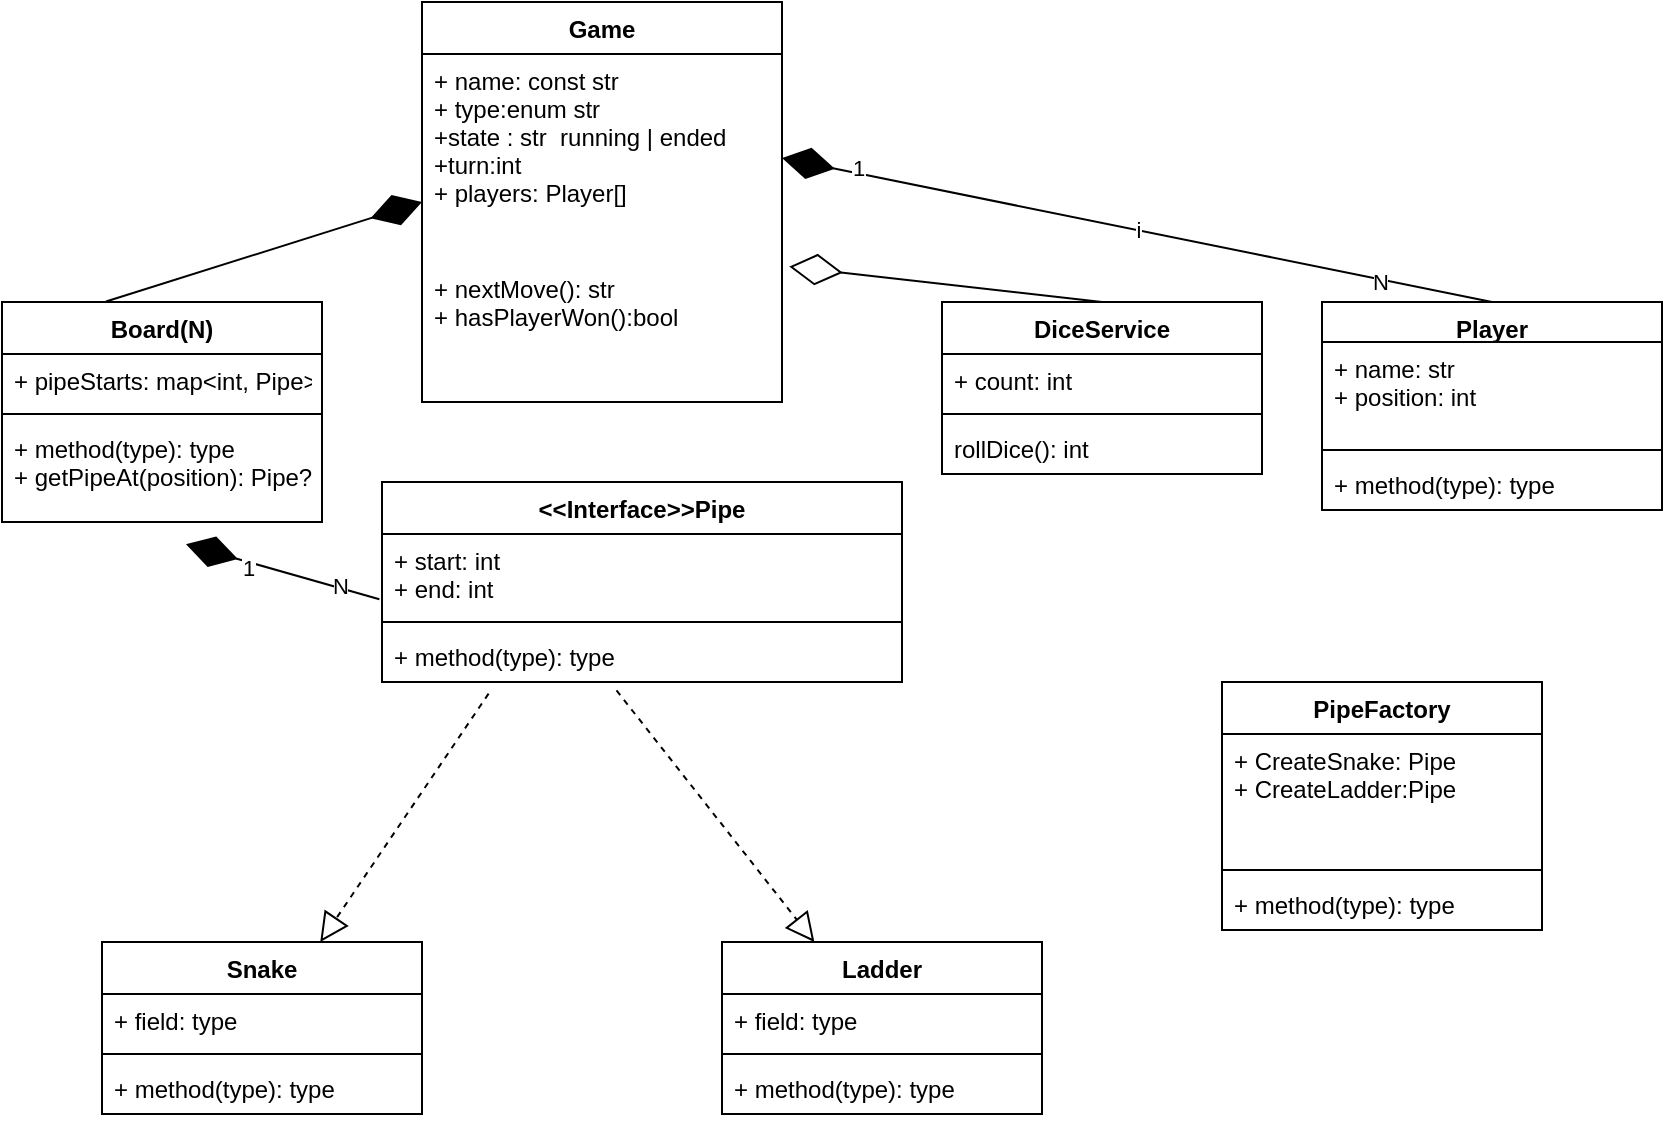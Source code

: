 <mxfile version="17.5.1" type="device"><diagram id="u-p0kDJnYo3dF7MFtrRW" name="Page-1"><mxGraphModel dx="1483" dy="1870" grid="1" gridSize="10" guides="1" tooltips="1" connect="1" arrows="1" fold="1" page="1" pageScale="1" pageWidth="850" pageHeight="1100" math="0" shadow="0"><root><mxCell id="0"/><mxCell id="1" parent="0"/><mxCell id="gpQGsOKY_pPerB1_eQoS-1" value="Board(N)" style="swimlane;fontStyle=1;align=center;verticalAlign=top;childLayout=stackLayout;horizontal=1;startSize=26;horizontalStack=0;resizeParent=1;resizeParentMax=0;resizeLast=0;collapsible=1;marginBottom=0;" vertex="1" parent="1"><mxGeometry y="90" width="160" height="110" as="geometry"/></mxCell><mxCell id="gpQGsOKY_pPerB1_eQoS-2" value="+ pipeStarts: map&lt;int, Pipe&gt;" style="text;strokeColor=none;fillColor=none;align=left;verticalAlign=top;spacingLeft=4;spacingRight=4;overflow=hidden;rotatable=0;points=[[0,0.5],[1,0.5]];portConstraint=eastwest;" vertex="1" parent="gpQGsOKY_pPerB1_eQoS-1"><mxGeometry y="26" width="160" height="26" as="geometry"/></mxCell><mxCell id="gpQGsOKY_pPerB1_eQoS-3" value="" style="line;strokeWidth=1;fillColor=none;align=left;verticalAlign=middle;spacingTop=-1;spacingLeft=3;spacingRight=3;rotatable=0;labelPosition=right;points=[];portConstraint=eastwest;" vertex="1" parent="gpQGsOKY_pPerB1_eQoS-1"><mxGeometry y="52" width="160" height="8" as="geometry"/></mxCell><mxCell id="gpQGsOKY_pPerB1_eQoS-4" value="+ method(type): type&#10;+ getPipeAt(position): Pipe?" style="text;strokeColor=none;fillColor=none;align=left;verticalAlign=top;spacingLeft=4;spacingRight=4;overflow=hidden;rotatable=0;points=[[0,0.5],[1,0.5]];portConstraint=eastwest;" vertex="1" parent="gpQGsOKY_pPerB1_eQoS-1"><mxGeometry y="60" width="160" height="50" as="geometry"/></mxCell><mxCell id="gpQGsOKY_pPerB1_eQoS-5" value="DiceService" style="swimlane;fontStyle=1;align=center;verticalAlign=top;childLayout=stackLayout;horizontal=1;startSize=26;horizontalStack=0;resizeParent=1;resizeParentMax=0;resizeLast=0;collapsible=1;marginBottom=0;" vertex="1" parent="1"><mxGeometry x="470" y="90" width="160" height="86" as="geometry"/></mxCell><mxCell id="gpQGsOKY_pPerB1_eQoS-6" value="+ count: int" style="text;strokeColor=none;fillColor=none;align=left;verticalAlign=top;spacingLeft=4;spacingRight=4;overflow=hidden;rotatable=0;points=[[0,0.5],[1,0.5]];portConstraint=eastwest;" vertex="1" parent="gpQGsOKY_pPerB1_eQoS-5"><mxGeometry y="26" width="160" height="26" as="geometry"/></mxCell><mxCell id="gpQGsOKY_pPerB1_eQoS-7" value="" style="line;strokeWidth=1;fillColor=none;align=left;verticalAlign=middle;spacingTop=-1;spacingLeft=3;spacingRight=3;rotatable=0;labelPosition=right;points=[];portConstraint=eastwest;" vertex="1" parent="gpQGsOKY_pPerB1_eQoS-5"><mxGeometry y="52" width="160" height="8" as="geometry"/></mxCell><mxCell id="gpQGsOKY_pPerB1_eQoS-8" value="rollDice(): int" style="text;strokeColor=none;fillColor=none;align=left;verticalAlign=top;spacingLeft=4;spacingRight=4;overflow=hidden;rotatable=0;points=[[0,0.5],[1,0.5]];portConstraint=eastwest;" vertex="1" parent="gpQGsOKY_pPerB1_eQoS-5"><mxGeometry y="60" width="160" height="26" as="geometry"/></mxCell><mxCell id="gpQGsOKY_pPerB1_eQoS-10" value="Snake" style="swimlane;fontStyle=1;align=center;verticalAlign=top;childLayout=stackLayout;horizontal=1;startSize=26;horizontalStack=0;resizeParent=1;resizeParentMax=0;resizeLast=0;collapsible=1;marginBottom=0;" vertex="1" parent="1"><mxGeometry x="50" y="410" width="160" height="86" as="geometry"/></mxCell><mxCell id="gpQGsOKY_pPerB1_eQoS-11" value="+ field: type" style="text;strokeColor=none;fillColor=none;align=left;verticalAlign=top;spacingLeft=4;spacingRight=4;overflow=hidden;rotatable=0;points=[[0,0.5],[1,0.5]];portConstraint=eastwest;" vertex="1" parent="gpQGsOKY_pPerB1_eQoS-10"><mxGeometry y="26" width="160" height="26" as="geometry"/></mxCell><mxCell id="gpQGsOKY_pPerB1_eQoS-12" value="" style="line;strokeWidth=1;fillColor=none;align=left;verticalAlign=middle;spacingTop=-1;spacingLeft=3;spacingRight=3;rotatable=0;labelPosition=right;points=[];portConstraint=eastwest;" vertex="1" parent="gpQGsOKY_pPerB1_eQoS-10"><mxGeometry y="52" width="160" height="8" as="geometry"/></mxCell><mxCell id="gpQGsOKY_pPerB1_eQoS-13" value="+ method(type): type" style="text;strokeColor=none;fillColor=none;align=left;verticalAlign=top;spacingLeft=4;spacingRight=4;overflow=hidden;rotatable=0;points=[[0,0.5],[1,0.5]];portConstraint=eastwest;" vertex="1" parent="gpQGsOKY_pPerB1_eQoS-10"><mxGeometry y="60" width="160" height="26" as="geometry"/></mxCell><mxCell id="gpQGsOKY_pPerB1_eQoS-14" value="Ladder" style="swimlane;fontStyle=1;align=center;verticalAlign=top;childLayout=stackLayout;horizontal=1;startSize=26;horizontalStack=0;resizeParent=1;resizeParentMax=0;resizeLast=0;collapsible=1;marginBottom=0;" vertex="1" parent="1"><mxGeometry x="360" y="410" width="160" height="86" as="geometry"/></mxCell><mxCell id="gpQGsOKY_pPerB1_eQoS-15" value="+ field: type" style="text;strokeColor=none;fillColor=none;align=left;verticalAlign=top;spacingLeft=4;spacingRight=4;overflow=hidden;rotatable=0;points=[[0,0.5],[1,0.5]];portConstraint=eastwest;" vertex="1" parent="gpQGsOKY_pPerB1_eQoS-14"><mxGeometry y="26" width="160" height="26" as="geometry"/></mxCell><mxCell id="gpQGsOKY_pPerB1_eQoS-16" value="" style="line;strokeWidth=1;fillColor=none;align=left;verticalAlign=middle;spacingTop=-1;spacingLeft=3;spacingRight=3;rotatable=0;labelPosition=right;points=[];portConstraint=eastwest;" vertex="1" parent="gpQGsOKY_pPerB1_eQoS-14"><mxGeometry y="52" width="160" height="8" as="geometry"/></mxCell><mxCell id="gpQGsOKY_pPerB1_eQoS-17" value="+ method(type): type" style="text;strokeColor=none;fillColor=none;align=left;verticalAlign=top;spacingLeft=4;spacingRight=4;overflow=hidden;rotatable=0;points=[[0,0.5],[1,0.5]];portConstraint=eastwest;" vertex="1" parent="gpQGsOKY_pPerB1_eQoS-14"><mxGeometry y="60" width="160" height="26" as="geometry"/></mxCell><mxCell id="gpQGsOKY_pPerB1_eQoS-24" value="&lt;&lt;Interface&gt;&gt;Pipe" style="swimlane;fontStyle=1;align=center;verticalAlign=top;childLayout=stackLayout;horizontal=1;startSize=26;horizontalStack=0;resizeParent=1;resizeParentMax=0;resizeLast=0;collapsible=1;marginBottom=0;" vertex="1" parent="1"><mxGeometry x="190" y="180" width="260" height="100" as="geometry"/></mxCell><mxCell id="gpQGsOKY_pPerB1_eQoS-25" value="+ start: int&#10;+ end: int" style="text;strokeColor=none;fillColor=none;align=left;verticalAlign=top;spacingLeft=4;spacingRight=4;overflow=hidden;rotatable=0;points=[[0,0.5],[1,0.5]];portConstraint=eastwest;" vertex="1" parent="gpQGsOKY_pPerB1_eQoS-24"><mxGeometry y="26" width="260" height="40" as="geometry"/></mxCell><mxCell id="gpQGsOKY_pPerB1_eQoS-26" value="" style="line;strokeWidth=1;fillColor=none;align=left;verticalAlign=middle;spacingTop=-1;spacingLeft=3;spacingRight=3;rotatable=0;labelPosition=right;points=[];portConstraint=eastwest;" vertex="1" parent="gpQGsOKY_pPerB1_eQoS-24"><mxGeometry y="66" width="260" height="8" as="geometry"/></mxCell><mxCell id="gpQGsOKY_pPerB1_eQoS-27" value="+ method(type): type" style="text;strokeColor=none;fillColor=none;align=left;verticalAlign=top;spacingLeft=4;spacingRight=4;overflow=hidden;rotatable=0;points=[[0,0.5],[1,0.5]];portConstraint=eastwest;" vertex="1" parent="gpQGsOKY_pPerB1_eQoS-24"><mxGeometry y="74" width="260" height="26" as="geometry"/></mxCell><mxCell id="gpQGsOKY_pPerB1_eQoS-30" value="" style="endArrow=block;dashed=1;endFill=0;endSize=12;html=1;rounded=0;exitX=0.205;exitY=1.223;exitDx=0;exitDy=0;exitPerimeter=0;" edge="1" parent="1" source="gpQGsOKY_pPerB1_eQoS-27" target="gpQGsOKY_pPerB1_eQoS-10"><mxGeometry width="160" relative="1" as="geometry"><mxPoint x="190" y="280" as="sourcePoint"/><mxPoint x="350" y="280" as="targetPoint"/></mxGeometry></mxCell><mxCell id="gpQGsOKY_pPerB1_eQoS-31" value="" style="endArrow=block;dashed=1;endFill=0;endSize=12;html=1;rounded=0;exitX=0.451;exitY=1.162;exitDx=0;exitDy=0;exitPerimeter=0;" edge="1" parent="1" source="gpQGsOKY_pPerB1_eQoS-27" target="gpQGsOKY_pPerB1_eQoS-14"><mxGeometry width="160" relative="1" as="geometry"><mxPoint x="190" y="280" as="sourcePoint"/><mxPoint x="350" y="280" as="targetPoint"/></mxGeometry></mxCell><mxCell id="gpQGsOKY_pPerB1_eQoS-33" value="" style="endArrow=diamondThin;endFill=1;endSize=24;html=1;rounded=0;entryX=0.575;entryY=1.223;entryDx=0;entryDy=0;entryPerimeter=0;exitX=-0.005;exitY=0.815;exitDx=0;exitDy=0;exitPerimeter=0;" edge="1" parent="1" source="gpQGsOKY_pPerB1_eQoS-25" target="gpQGsOKY_pPerB1_eQoS-4"><mxGeometry width="160" relative="1" as="geometry"><mxPoint x="190" y="280" as="sourcePoint"/><mxPoint x="350" y="280" as="targetPoint"/></mxGeometry></mxCell><mxCell id="gpQGsOKY_pPerB1_eQoS-57" value="1" style="edgeLabel;html=1;align=center;verticalAlign=middle;resizable=0;points=[];" vertex="1" connectable="0" parent="gpQGsOKY_pPerB1_eQoS-33"><mxGeometry x="0.34" y="2" relative="1" as="geometry"><mxPoint y="1" as="offset"/></mxGeometry></mxCell><mxCell id="gpQGsOKY_pPerB1_eQoS-58" value="N" style="edgeLabel;html=1;align=center;verticalAlign=middle;resizable=0;points=[];" vertex="1" connectable="0" parent="gpQGsOKY_pPerB1_eQoS-33"><mxGeometry x="-0.569" y="-1" relative="1" as="geometry"><mxPoint as="offset"/></mxGeometry></mxCell><mxCell id="gpQGsOKY_pPerB1_eQoS-34" value="Player" style="swimlane;fontStyle=1;align=center;verticalAlign=top;childLayout=stackLayout;horizontal=1;startSize=20;horizontalStack=0;resizeParent=1;resizeParentMax=0;resizeLast=0;collapsible=1;marginBottom=0;" vertex="1" parent="1"><mxGeometry x="660" y="90" width="170" height="104" as="geometry"/></mxCell><mxCell id="gpQGsOKY_pPerB1_eQoS-35" value="+ name: str&#10;+ position: int" style="text;strokeColor=none;fillColor=none;align=left;verticalAlign=top;spacingLeft=4;spacingRight=4;overflow=hidden;rotatable=0;points=[[0,0.5],[1,0.5]];portConstraint=eastwest;" vertex="1" parent="gpQGsOKY_pPerB1_eQoS-34"><mxGeometry y="20" width="170" height="50" as="geometry"/></mxCell><mxCell id="gpQGsOKY_pPerB1_eQoS-36" value="" style="line;strokeWidth=1;fillColor=none;align=left;verticalAlign=middle;spacingTop=-1;spacingLeft=3;spacingRight=3;rotatable=0;labelPosition=right;points=[];portConstraint=eastwest;" vertex="1" parent="gpQGsOKY_pPerB1_eQoS-34"><mxGeometry y="70" width="170" height="8" as="geometry"/></mxCell><mxCell id="gpQGsOKY_pPerB1_eQoS-37" value="+ method(type): type" style="text;strokeColor=none;fillColor=none;align=left;verticalAlign=top;spacingLeft=4;spacingRight=4;overflow=hidden;rotatable=0;points=[[0,0.5],[1,0.5]];portConstraint=eastwest;" vertex="1" parent="gpQGsOKY_pPerB1_eQoS-34"><mxGeometry y="78" width="170" height="26" as="geometry"/></mxCell><mxCell id="gpQGsOKY_pPerB1_eQoS-38" value="Game" style="swimlane;fontStyle=1;align=center;verticalAlign=top;childLayout=stackLayout;horizontal=1;startSize=26;horizontalStack=0;resizeParent=1;resizeParentMax=0;resizeLast=0;collapsible=1;marginBottom=0;" vertex="1" parent="1"><mxGeometry x="210" y="-60" width="180" height="200" as="geometry"/></mxCell><mxCell id="gpQGsOKY_pPerB1_eQoS-39" value="+ name: const str&#10;+ type:enum str&#10;+state : str  running | ended&#10;+turn:int&#10;+ players: Player[]" style="text;strokeColor=none;fillColor=none;align=left;verticalAlign=top;spacingLeft=4;spacingRight=4;overflow=hidden;rotatable=0;points=[[0,0.5],[1,0.5]];portConstraint=eastwest;" vertex="1" parent="gpQGsOKY_pPerB1_eQoS-38"><mxGeometry y="26" width="180" height="104" as="geometry"/></mxCell><mxCell id="gpQGsOKY_pPerB1_eQoS-40" value="" style="line;strokeWidth=1;fillColor=none;align=left;verticalAlign=middle;spacingTop=-1;spacingLeft=3;spacingRight=3;rotatable=0;labelPosition=right;points=[];portConstraint=eastwest;" vertex="1" parent="gpQGsOKY_pPerB1_eQoS-38"><mxGeometry y="130" width="180" as="geometry"/></mxCell><mxCell id="gpQGsOKY_pPerB1_eQoS-41" value="+ nextMove(): str&#10;+ hasPlayerWon():bool" style="text;strokeColor=none;fillColor=none;align=left;verticalAlign=top;spacingLeft=4;spacingRight=4;overflow=hidden;rotatable=0;points=[[0,0.5],[1,0.5]];portConstraint=eastwest;" vertex="1" parent="gpQGsOKY_pPerB1_eQoS-38"><mxGeometry y="130" width="180" height="70" as="geometry"/></mxCell><mxCell id="gpQGsOKY_pPerB1_eQoS-45" value="" style="endArrow=diamondThin;endFill=1;endSize=24;html=1;rounded=0;exitX=0.325;exitY=-0.002;exitDx=0;exitDy=0;exitPerimeter=0;" edge="1" parent="1" source="gpQGsOKY_pPerB1_eQoS-1"><mxGeometry width="160" relative="1" as="geometry"><mxPoint x="50" y="40" as="sourcePoint"/><mxPoint x="210" y="40" as="targetPoint"/></mxGeometry></mxCell><mxCell id="gpQGsOKY_pPerB1_eQoS-50" value="" style="endArrow=diamondThin;endFill=0;endSize=24;html=1;rounded=0;exitX=0.5;exitY=0;exitDx=0;exitDy=0;entryX=1.02;entryY=1.022;entryDx=0;entryDy=0;entryPerimeter=0;" edge="1" parent="1" source="gpQGsOKY_pPerB1_eQoS-5" target="gpQGsOKY_pPerB1_eQoS-39"><mxGeometry width="160" relative="1" as="geometry"><mxPoint x="440" y="80" as="sourcePoint"/><mxPoint x="600" y="80" as="targetPoint"/></mxGeometry></mxCell><mxCell id="gpQGsOKY_pPerB1_eQoS-54" value="i" style="endArrow=diamondThin;endFill=1;endSize=24;html=1;rounded=0;exitX=0.5;exitY=0;exitDx=0;exitDy=0;entryX=1;entryY=0.5;entryDx=0;entryDy=0;" edge="1" parent="1" source="gpQGsOKY_pPerB1_eQoS-34" target="gpQGsOKY_pPerB1_eQoS-39"><mxGeometry width="160" relative="1" as="geometry"><mxPoint x="590" y="-1" as="sourcePoint"/><mxPoint x="750" y="-1" as="targetPoint"/></mxGeometry></mxCell><mxCell id="gpQGsOKY_pPerB1_eQoS-55" value="N" style="edgeLabel;html=1;align=center;verticalAlign=middle;resizable=0;points=[];" vertex="1" connectable="0" parent="gpQGsOKY_pPerB1_eQoS-54"><mxGeometry x="-0.683" y="1" relative="1" as="geometry"><mxPoint as="offset"/></mxGeometry></mxCell><mxCell id="gpQGsOKY_pPerB1_eQoS-56" value="1" style="edgeLabel;html=1;align=center;verticalAlign=middle;resizable=0;points=[];" vertex="1" connectable="0" parent="gpQGsOKY_pPerB1_eQoS-54"><mxGeometry x="0.795" y="-3" relative="1" as="geometry"><mxPoint x="1" as="offset"/></mxGeometry></mxCell><mxCell id="gpQGsOKY_pPerB1_eQoS-59" value="PipeFactory" style="swimlane;fontStyle=1;align=center;verticalAlign=top;childLayout=stackLayout;horizontal=1;startSize=26;horizontalStack=0;resizeParent=1;resizeParentMax=0;resizeLast=0;collapsible=1;marginBottom=0;" vertex="1" parent="1"><mxGeometry x="610" y="280" width="160" height="124" as="geometry"/></mxCell><mxCell id="gpQGsOKY_pPerB1_eQoS-60" value="+ CreateSnake: Pipe&#10;+ CreateLadder:Pipe" style="text;strokeColor=none;fillColor=none;align=left;verticalAlign=top;spacingLeft=4;spacingRight=4;overflow=hidden;rotatable=0;points=[[0,0.5],[1,0.5]];portConstraint=eastwest;" vertex="1" parent="gpQGsOKY_pPerB1_eQoS-59"><mxGeometry y="26" width="160" height="64" as="geometry"/></mxCell><mxCell id="gpQGsOKY_pPerB1_eQoS-61" value="" style="line;strokeWidth=1;fillColor=none;align=left;verticalAlign=middle;spacingTop=-1;spacingLeft=3;spacingRight=3;rotatable=0;labelPosition=right;points=[];portConstraint=eastwest;" vertex="1" parent="gpQGsOKY_pPerB1_eQoS-59"><mxGeometry y="90" width="160" height="8" as="geometry"/></mxCell><mxCell id="gpQGsOKY_pPerB1_eQoS-62" value="+ method(type): type" style="text;strokeColor=none;fillColor=none;align=left;verticalAlign=top;spacingLeft=4;spacingRight=4;overflow=hidden;rotatable=0;points=[[0,0.5],[1,0.5]];portConstraint=eastwest;" vertex="1" parent="gpQGsOKY_pPerB1_eQoS-59"><mxGeometry y="98" width="160" height="26" as="geometry"/></mxCell></root></mxGraphModel></diagram></mxfile>